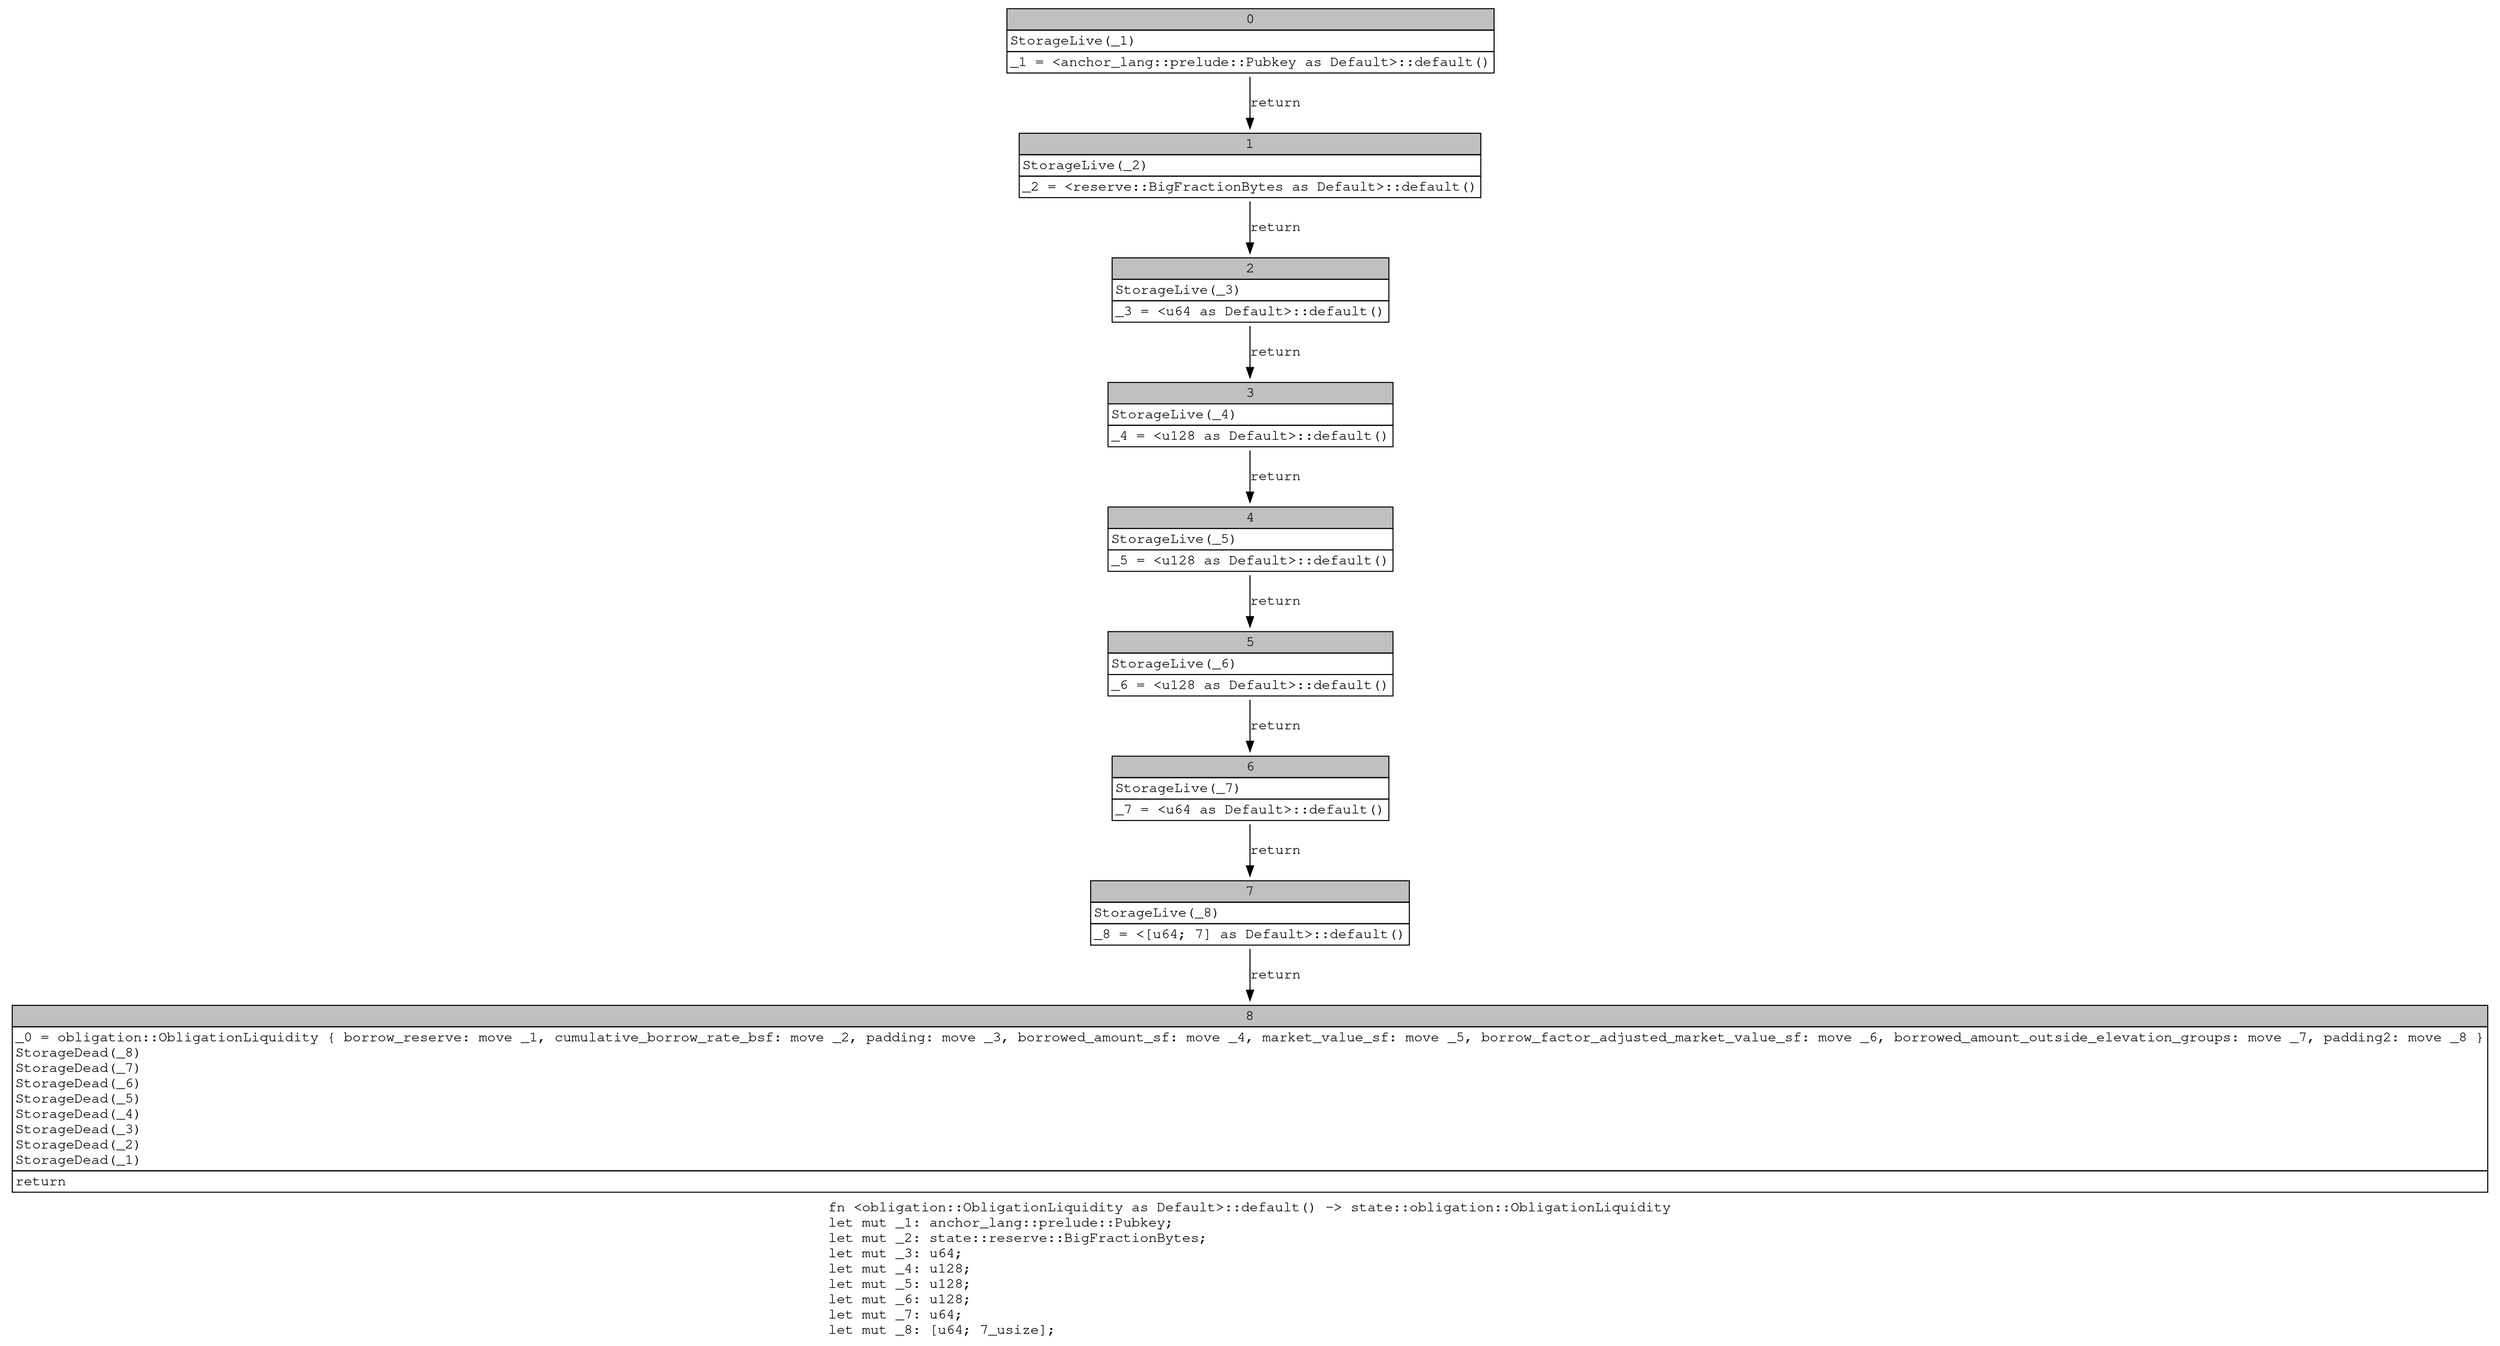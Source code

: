digraph Mir_0_8259 {
    graph [fontname="Courier, monospace"];
    node [fontname="Courier, monospace"];
    edge [fontname="Courier, monospace"];
    label=<fn &lt;obligation::ObligationLiquidity as Default&gt;::default() -&gt; state::obligation::ObligationLiquidity<br align="left"/>let mut _1: anchor_lang::prelude::Pubkey;<br align="left"/>let mut _2: state::reserve::BigFractionBytes;<br align="left"/>let mut _3: u64;<br align="left"/>let mut _4: u128;<br align="left"/>let mut _5: u128;<br align="left"/>let mut _6: u128;<br align="left"/>let mut _7: u64;<br align="left"/>let mut _8: [u64; 7_usize];<br align="left"/>>;
    bb0__0_8259 [shape="none", label=<<table border="0" cellborder="1" cellspacing="0"><tr><td bgcolor="gray" align="center" colspan="1">0</td></tr><tr><td align="left" balign="left">StorageLive(_1)<br/></td></tr><tr><td align="left">_1 = &lt;anchor_lang::prelude::Pubkey as Default&gt;::default()</td></tr></table>>];
    bb1__0_8259 [shape="none", label=<<table border="0" cellborder="1" cellspacing="0"><tr><td bgcolor="gray" align="center" colspan="1">1</td></tr><tr><td align="left" balign="left">StorageLive(_2)<br/></td></tr><tr><td align="left">_2 = &lt;reserve::BigFractionBytes as Default&gt;::default()</td></tr></table>>];
    bb2__0_8259 [shape="none", label=<<table border="0" cellborder="1" cellspacing="0"><tr><td bgcolor="gray" align="center" colspan="1">2</td></tr><tr><td align="left" balign="left">StorageLive(_3)<br/></td></tr><tr><td align="left">_3 = &lt;u64 as Default&gt;::default()</td></tr></table>>];
    bb3__0_8259 [shape="none", label=<<table border="0" cellborder="1" cellspacing="0"><tr><td bgcolor="gray" align="center" colspan="1">3</td></tr><tr><td align="left" balign="left">StorageLive(_4)<br/></td></tr><tr><td align="left">_4 = &lt;u128 as Default&gt;::default()</td></tr></table>>];
    bb4__0_8259 [shape="none", label=<<table border="0" cellborder="1" cellspacing="0"><tr><td bgcolor="gray" align="center" colspan="1">4</td></tr><tr><td align="left" balign="left">StorageLive(_5)<br/></td></tr><tr><td align="left">_5 = &lt;u128 as Default&gt;::default()</td></tr></table>>];
    bb5__0_8259 [shape="none", label=<<table border="0" cellborder="1" cellspacing="0"><tr><td bgcolor="gray" align="center" colspan="1">5</td></tr><tr><td align="left" balign="left">StorageLive(_6)<br/></td></tr><tr><td align="left">_6 = &lt;u128 as Default&gt;::default()</td></tr></table>>];
    bb6__0_8259 [shape="none", label=<<table border="0" cellborder="1" cellspacing="0"><tr><td bgcolor="gray" align="center" colspan="1">6</td></tr><tr><td align="left" balign="left">StorageLive(_7)<br/></td></tr><tr><td align="left">_7 = &lt;u64 as Default&gt;::default()</td></tr></table>>];
    bb7__0_8259 [shape="none", label=<<table border="0" cellborder="1" cellspacing="0"><tr><td bgcolor="gray" align="center" colspan="1">7</td></tr><tr><td align="left" balign="left">StorageLive(_8)<br/></td></tr><tr><td align="left">_8 = &lt;[u64; 7] as Default&gt;::default()</td></tr></table>>];
    bb8__0_8259 [shape="none", label=<<table border="0" cellborder="1" cellspacing="0"><tr><td bgcolor="gray" align="center" colspan="1">8</td></tr><tr><td align="left" balign="left">_0 = obligation::ObligationLiquidity { borrow_reserve: move _1, cumulative_borrow_rate_bsf: move _2, padding: move _3, borrowed_amount_sf: move _4, market_value_sf: move _5, borrow_factor_adjusted_market_value_sf: move _6, borrowed_amount_outside_elevation_groups: move _7, padding2: move _8 }<br/>StorageDead(_8)<br/>StorageDead(_7)<br/>StorageDead(_6)<br/>StorageDead(_5)<br/>StorageDead(_4)<br/>StorageDead(_3)<br/>StorageDead(_2)<br/>StorageDead(_1)<br/></td></tr><tr><td align="left">return</td></tr></table>>];
    bb0__0_8259 -> bb1__0_8259 [label="return"];
    bb1__0_8259 -> bb2__0_8259 [label="return"];
    bb2__0_8259 -> bb3__0_8259 [label="return"];
    bb3__0_8259 -> bb4__0_8259 [label="return"];
    bb4__0_8259 -> bb5__0_8259 [label="return"];
    bb5__0_8259 -> bb6__0_8259 [label="return"];
    bb6__0_8259 -> bb7__0_8259 [label="return"];
    bb7__0_8259 -> bb8__0_8259 [label="return"];
}
